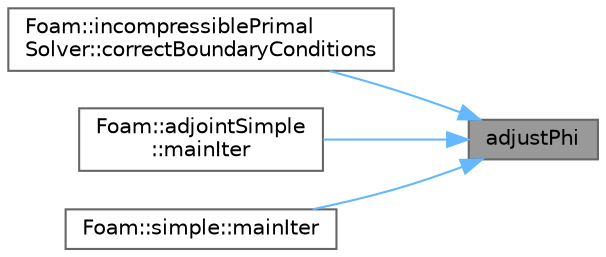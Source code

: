 digraph "adjustPhi"
{
 // LATEX_PDF_SIZE
  bgcolor="transparent";
  edge [fontname=Helvetica,fontsize=10,labelfontname=Helvetica,labelfontsize=10];
  node [fontname=Helvetica,fontsize=10,shape=box,height=0.2,width=0.4];
  rankdir="RL";
  Node1 [id="Node000001",label="adjustPhi",height=0.2,width=0.4,color="gray40", fillcolor="grey60", style="filled", fontcolor="black",tooltip=" "];
  Node1 -> Node2 [id="edge1_Node000001_Node000002",dir="back",color="steelblue1",style="solid",tooltip=" "];
  Node2 [id="Node000002",label="Foam::incompressiblePrimal\lSolver::correctBoundaryConditions",height=0.2,width=0.4,color="grey40", fillcolor="white", style="filled",URL="$classFoam_1_1incompressiblePrimalSolver.html#acaf6878ef900e593c4b20812f1b567d6",tooltip=" "];
  Node1 -> Node3 [id="edge2_Node000001_Node000003",dir="back",color="steelblue1",style="solid",tooltip=" "];
  Node3 [id="Node000003",label="Foam::adjointSimple\l::mainIter",height=0.2,width=0.4,color="grey40", fillcolor="white", style="filled",URL="$classFoam_1_1adjointSimple.html#a88e68d47b3d41e2f47b016da5c4e1881",tooltip=" "];
  Node1 -> Node4 [id="edge3_Node000001_Node000004",dir="back",color="steelblue1",style="solid",tooltip=" "];
  Node4 [id="Node000004",label="Foam::simple::mainIter",height=0.2,width=0.4,color="grey40", fillcolor="white", style="filled",URL="$classFoam_1_1simple.html#a88e68d47b3d41e2f47b016da5c4e1881",tooltip=" "];
}
